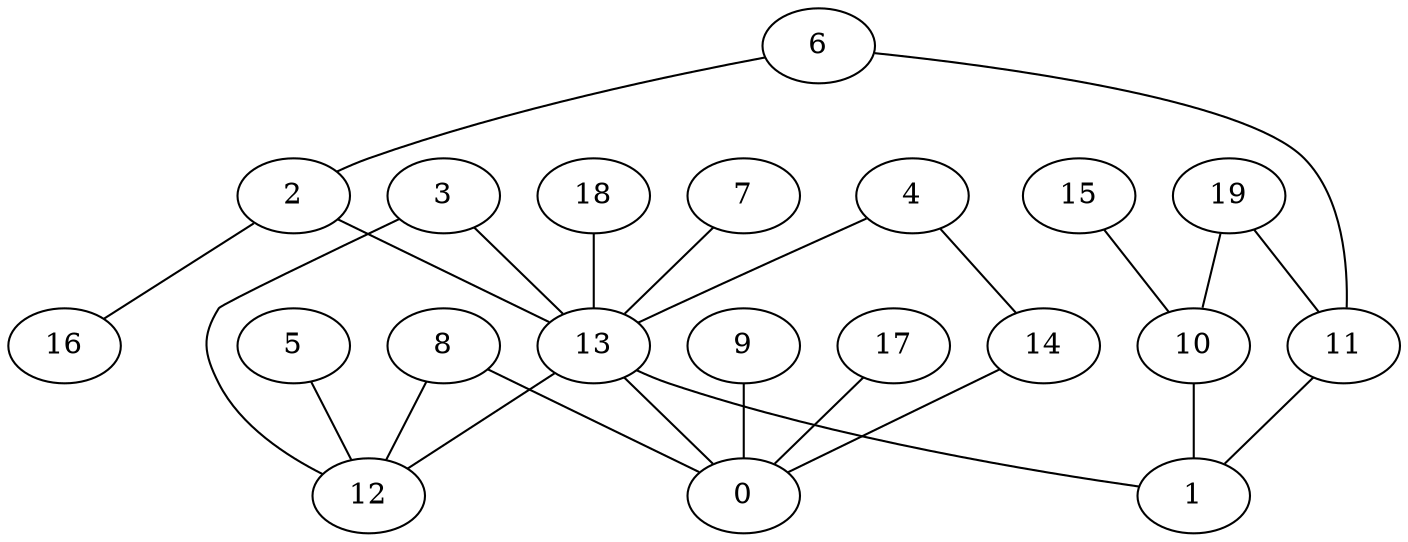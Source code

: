 digraph GG_graph {

subgraph G_graph {
edge [color = black]
"2" -> "16" [dir = none]
"2" -> "13" [dir = none]
"5" -> "12" [dir = none]
"10" -> "1" [dir = none]
"15" -> "10" [dir = none]
"13" -> "1" [dir = none]
"13" -> "12" [dir = none]
"13" -> "0" [dir = none]
"9" -> "0" [dir = none]
"3" -> "13" [dir = none]
"18" -> "13" [dir = none]
"11" -> "1" [dir = none]
"8" -> "0" [dir = none]
"7" -> "13" [dir = none]
"17" -> "0" [dir = none]
"14" -> "0" [dir = none]
"4" -> "14" [dir = none]
"6" -> "2" [dir = none]
"19" -> "11" [dir = none]
"8" -> "12" [dir = none]
"19" -> "10" [dir = none]
"6" -> "11" [dir = none]
"4" -> "13" [dir = none]
"3" -> "12" [dir = none]
}

}
